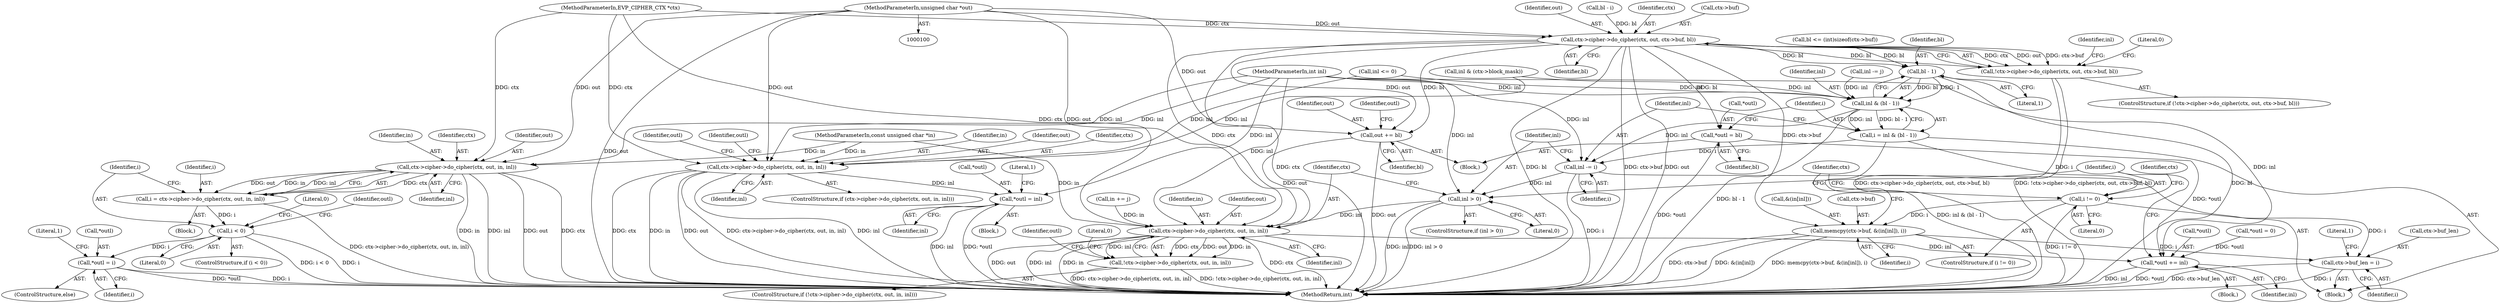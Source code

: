 digraph "0_openssl_3f3582139fbb259a1c3cbb0a25236500a409bf26@pointer" {
"1000102" [label="(MethodParameterIn,unsigned char *out)"];
"1000121" [label="(Call,ctx->cipher->do_cipher(ctx, out, in, inl))"];
"1000119" [label="(Call,i = ctx->cipher->do_cipher(ctx, out, in, inl))"];
"1000127" [label="(Call,i < 0)"];
"1000133" [label="(Call,*outl = i)"];
"1000168" [label="(Call,ctx->cipher->do_cipher(ctx, out, in, inl))"];
"1000174" [label="(Call,*outl = inl)"];
"1000259" [label="(Call,ctx->cipher->do_cipher(ctx, out, ctx->buf, bl))"];
"1000258" [label="(Call,!ctx->cipher->do_cipher(ctx, out, ctx->buf, bl))"];
"1000274" [label="(Call,out += bl)"];
"1000303" [label="(Call,ctx->cipher->do_cipher(ctx, out, in, inl))"];
"1000302" [label="(Call,!ctx->cipher->do_cipher(ctx, out, in, inl))"];
"1000310" [label="(Call,*outl += inl)"];
"1000277" [label="(Call,*outl = bl)"];
"1000290" [label="(Call,bl - 1)"];
"1000288" [label="(Call,inl & (bl - 1))"];
"1000286" [label="(Call,i = inl & (bl - 1))"];
"1000293" [label="(Call,inl -= i)"];
"1000297" [label="(Call,inl > 0)"];
"1000315" [label="(Call,i != 0)"];
"1000318" [label="(Call,memcpy(ctx->buf, &(in[inl]), i))"];
"1000327" [label="(Call,ctx->buf_len = i)"];
"1000312" [label="(Identifier,outl)"];
"1000303" [label="(Call,ctx->cipher->do_cipher(ctx, out, in, inl))"];
"1000262" [label="(Call,ctx->buf)"];
"1000291" [label="(Identifier,bl)"];
"1000310" [label="(Call,*outl += inl)"];
"1000125" [label="(Identifier,inl)"];
"1000105" [label="(MethodParameterIn,int inl)"];
"1000257" [label="(ControlStructure,if (!ctx->cipher->do_cipher(ctx, out, ctx->buf, bl)))"];
"1000302" [label="(Call,!ctx->cipher->do_cipher(ctx, out, in, inl))"];
"1000327" [label="(Call,ctx->buf_len = i)"];
"1000300" [label="(Block,)"];
"1000119" [label="(Call,i = ctx->cipher->do_cipher(ctx, out, in, inl))"];
"1000133" [label="(Call,*outl = i)"];
"1000134" [label="(Call,*outl)"];
"1000309" [label="(Literal,0)"];
"1000140" [label="(Call,inl <= 0)"];
"1000128" [label="(Identifier,i)"];
"1000328" [label="(Call,ctx->buf_len)"];
"1000287" [label="(Identifier,i)"];
"1000172" [label="(Identifier,inl)"];
"1000290" [label="(Call,bl - 1)"];
"1000271" [label="(Call,in += j)"];
"1000311" [label="(Call,*outl)"];
"1000280" [label="(Identifier,bl)"];
"1000132" [label="(ControlStructure,else)"];
"1000304" [label="(Identifier,ctx)"];
"1000314" [label="(ControlStructure,if (i != 0))"];
"1000293" [label="(Call,inl -= i)"];
"1000131" [label="(Literal,0)"];
"1000258" [label="(Call,!ctx->cipher->do_cipher(ctx, out, ctx->buf, bl))"];
"1000292" [label="(Literal,1)"];
"1000282" [label="(Call,*outl = 0)"];
"1000127" [label="(Call,i < 0)"];
"1000269" [label="(Identifier,inl)"];
"1000331" [label="(Identifier,i)"];
"1000121" [label="(Call,ctx->cipher->do_cipher(ctx, out, in, inl))"];
"1000333" [label="(Literal,1)"];
"1000286" [label="(Call,i = inl & (bl - 1))"];
"1000320" [label="(Identifier,ctx)"];
"1000101" [label="(MethodParameterIn,EVP_CIPHER_CTX *ctx)"];
"1000318" [label="(Call,memcpy(ctx->buf, &(in[inl]), i))"];
"1000316" [label="(Identifier,i)"];
"1000289" [label="(Identifier,inl)"];
"1000322" [label="(Call,&(in[inl]))"];
"1000274" [label="(Call,out += bl)"];
"1000276" [label="(Identifier,bl)"];
"1000135" [label="(Identifier,outl)"];
"1000294" [label="(Identifier,inl)"];
"1000104" [label="(MethodParameterIn,const unsigned char *in)"];
"1000171" [label="(Identifier,in)"];
"1000267" [label="(Literal,0)"];
"1000288" [label="(Call,inl & (bl - 1))"];
"1000317" [label="(Literal,0)"];
"1000177" [label="(Identifier,inl)"];
"1000242" [label="(Block,)"];
"1000306" [label="(Identifier,in)"];
"1000168" [label="(Call,ctx->cipher->do_cipher(ctx, out, in, inl))"];
"1000170" [label="(Identifier,out)"];
"1000301" [label="(ControlStructure,if (!ctx->cipher->do_cipher(ctx, out, in, inl)))"];
"1000174" [label="(Call,*outl = inl)"];
"1000129" [label="(Literal,0)"];
"1000124" [label="(Identifier,in)"];
"1000138" [label="(Literal,1)"];
"1000261" [label="(Identifier,out)"];
"1000295" [label="(Identifier,i)"];
"1000329" [label="(Identifier,ctx)"];
"1000169" [label="(Identifier,ctx)"];
"1000298" [label="(Identifier,inl)"];
"1000176" [label="(Identifier,outl)"];
"1000299" [label="(Literal,0)"];
"1000278" [label="(Call,*outl)"];
"1000120" [label="(Identifier,i)"];
"1000122" [label="(Identifier,ctx)"];
"1000305" [label="(Identifier,out)"];
"1000201" [label="(Call,bl <= (int)sizeof(ctx->buf))"];
"1000268" [label="(Call,inl -= j)"];
"1000167" [label="(ControlStructure,if (ctx->cipher->do_cipher(ctx, out, in, inl)))"];
"1000296" [label="(ControlStructure,if (inl > 0))"];
"1000265" [label="(Identifier,bl)"];
"1000307" [label="(Identifier,inl)"];
"1000319" [label="(Call,ctx->buf)"];
"1000245" [label="(Call,bl - i)"];
"1000313" [label="(Identifier,inl)"];
"1000123" [label="(Identifier,out)"];
"1000334" [label="(MethodReturn,int)"];
"1000136" [label="(Identifier,i)"];
"1000326" [label="(Identifier,i)"];
"1000126" [label="(ControlStructure,if (i < 0))"];
"1000184" [label="(Identifier,outl)"];
"1000315" [label="(Call,i != 0)"];
"1000102" [label="(MethodParameterIn,unsigned char *out)"];
"1000118" [label="(Block,)"];
"1000275" [label="(Identifier,out)"];
"1000259" [label="(Call,ctx->cipher->do_cipher(ctx, out, ctx->buf, bl))"];
"1000173" [label="(Block,)"];
"1000106" [label="(Block,)"];
"1000279" [label="(Identifier,outl)"];
"1000297" [label="(Call,inl > 0)"];
"1000179" [label="(Literal,1)"];
"1000160" [label="(Call,inl & (ctx->block_mask))"];
"1000175" [label="(Call,*outl)"];
"1000260" [label="(Identifier,ctx)"];
"1000277" [label="(Call,*outl = bl)"];
"1000102" -> "1000100"  [label="AST: "];
"1000102" -> "1000334"  [label="DDG: out"];
"1000102" -> "1000121"  [label="DDG: out"];
"1000102" -> "1000168"  [label="DDG: out"];
"1000102" -> "1000259"  [label="DDG: out"];
"1000102" -> "1000274"  [label="DDG: out"];
"1000102" -> "1000303"  [label="DDG: out"];
"1000121" -> "1000119"  [label="AST: "];
"1000121" -> "1000125"  [label="CFG: "];
"1000122" -> "1000121"  [label="AST: "];
"1000123" -> "1000121"  [label="AST: "];
"1000124" -> "1000121"  [label="AST: "];
"1000125" -> "1000121"  [label="AST: "];
"1000119" -> "1000121"  [label="CFG: "];
"1000121" -> "1000334"  [label="DDG: in"];
"1000121" -> "1000334"  [label="DDG: inl"];
"1000121" -> "1000334"  [label="DDG: out"];
"1000121" -> "1000334"  [label="DDG: ctx"];
"1000121" -> "1000119"  [label="DDG: ctx"];
"1000121" -> "1000119"  [label="DDG: out"];
"1000121" -> "1000119"  [label="DDG: in"];
"1000121" -> "1000119"  [label="DDG: inl"];
"1000101" -> "1000121"  [label="DDG: ctx"];
"1000104" -> "1000121"  [label="DDG: in"];
"1000105" -> "1000121"  [label="DDG: inl"];
"1000119" -> "1000118"  [label="AST: "];
"1000120" -> "1000119"  [label="AST: "];
"1000128" -> "1000119"  [label="CFG: "];
"1000119" -> "1000334"  [label="DDG: ctx->cipher->do_cipher(ctx, out, in, inl)"];
"1000119" -> "1000127"  [label="DDG: i"];
"1000127" -> "1000126"  [label="AST: "];
"1000127" -> "1000129"  [label="CFG: "];
"1000128" -> "1000127"  [label="AST: "];
"1000129" -> "1000127"  [label="AST: "];
"1000131" -> "1000127"  [label="CFG: "];
"1000135" -> "1000127"  [label="CFG: "];
"1000127" -> "1000334"  [label="DDG: i < 0"];
"1000127" -> "1000334"  [label="DDG: i"];
"1000127" -> "1000133"  [label="DDG: i"];
"1000133" -> "1000132"  [label="AST: "];
"1000133" -> "1000136"  [label="CFG: "];
"1000134" -> "1000133"  [label="AST: "];
"1000136" -> "1000133"  [label="AST: "];
"1000138" -> "1000133"  [label="CFG: "];
"1000133" -> "1000334"  [label="DDG: *outl"];
"1000133" -> "1000334"  [label="DDG: i"];
"1000168" -> "1000167"  [label="AST: "];
"1000168" -> "1000172"  [label="CFG: "];
"1000169" -> "1000168"  [label="AST: "];
"1000170" -> "1000168"  [label="AST: "];
"1000171" -> "1000168"  [label="AST: "];
"1000172" -> "1000168"  [label="AST: "];
"1000176" -> "1000168"  [label="CFG: "];
"1000184" -> "1000168"  [label="CFG: "];
"1000168" -> "1000334"  [label="DDG: ctx->cipher->do_cipher(ctx, out, in, inl)"];
"1000168" -> "1000334"  [label="DDG: inl"];
"1000168" -> "1000334"  [label="DDG: ctx"];
"1000168" -> "1000334"  [label="DDG: in"];
"1000168" -> "1000334"  [label="DDG: out"];
"1000101" -> "1000168"  [label="DDG: ctx"];
"1000104" -> "1000168"  [label="DDG: in"];
"1000140" -> "1000168"  [label="DDG: inl"];
"1000160" -> "1000168"  [label="DDG: inl"];
"1000105" -> "1000168"  [label="DDG: inl"];
"1000168" -> "1000174"  [label="DDG: inl"];
"1000174" -> "1000173"  [label="AST: "];
"1000174" -> "1000177"  [label="CFG: "];
"1000175" -> "1000174"  [label="AST: "];
"1000177" -> "1000174"  [label="AST: "];
"1000179" -> "1000174"  [label="CFG: "];
"1000174" -> "1000334"  [label="DDG: inl"];
"1000174" -> "1000334"  [label="DDG: *outl"];
"1000105" -> "1000174"  [label="DDG: inl"];
"1000259" -> "1000258"  [label="AST: "];
"1000259" -> "1000265"  [label="CFG: "];
"1000260" -> "1000259"  [label="AST: "];
"1000261" -> "1000259"  [label="AST: "];
"1000262" -> "1000259"  [label="AST: "];
"1000265" -> "1000259"  [label="AST: "];
"1000258" -> "1000259"  [label="CFG: "];
"1000259" -> "1000334"  [label="DDG: ctx"];
"1000259" -> "1000334"  [label="DDG: bl"];
"1000259" -> "1000334"  [label="DDG: ctx->buf"];
"1000259" -> "1000334"  [label="DDG: out"];
"1000259" -> "1000258"  [label="DDG: ctx"];
"1000259" -> "1000258"  [label="DDG: out"];
"1000259" -> "1000258"  [label="DDG: ctx->buf"];
"1000259" -> "1000258"  [label="DDG: bl"];
"1000101" -> "1000259"  [label="DDG: ctx"];
"1000245" -> "1000259"  [label="DDG: bl"];
"1000259" -> "1000274"  [label="DDG: bl"];
"1000259" -> "1000274"  [label="DDG: out"];
"1000259" -> "1000277"  [label="DDG: bl"];
"1000259" -> "1000290"  [label="DDG: bl"];
"1000259" -> "1000303"  [label="DDG: ctx"];
"1000259" -> "1000318"  [label="DDG: ctx->buf"];
"1000258" -> "1000257"  [label="AST: "];
"1000267" -> "1000258"  [label="CFG: "];
"1000269" -> "1000258"  [label="CFG: "];
"1000258" -> "1000334"  [label="DDG: ctx->cipher->do_cipher(ctx, out, ctx->buf, bl)"];
"1000258" -> "1000334"  [label="DDG: !ctx->cipher->do_cipher(ctx, out, ctx->buf, bl)"];
"1000274" -> "1000242"  [label="AST: "];
"1000274" -> "1000276"  [label="CFG: "];
"1000275" -> "1000274"  [label="AST: "];
"1000276" -> "1000274"  [label="AST: "];
"1000279" -> "1000274"  [label="CFG: "];
"1000274" -> "1000334"  [label="DDG: out"];
"1000274" -> "1000303"  [label="DDG: out"];
"1000303" -> "1000302"  [label="AST: "];
"1000303" -> "1000307"  [label="CFG: "];
"1000304" -> "1000303"  [label="AST: "];
"1000305" -> "1000303"  [label="AST: "];
"1000306" -> "1000303"  [label="AST: "];
"1000307" -> "1000303"  [label="AST: "];
"1000302" -> "1000303"  [label="CFG: "];
"1000303" -> "1000334"  [label="DDG: ctx"];
"1000303" -> "1000334"  [label="DDG: out"];
"1000303" -> "1000334"  [label="DDG: inl"];
"1000303" -> "1000334"  [label="DDG: in"];
"1000303" -> "1000302"  [label="DDG: ctx"];
"1000303" -> "1000302"  [label="DDG: out"];
"1000303" -> "1000302"  [label="DDG: in"];
"1000303" -> "1000302"  [label="DDG: inl"];
"1000101" -> "1000303"  [label="DDG: ctx"];
"1000271" -> "1000303"  [label="DDG: in"];
"1000104" -> "1000303"  [label="DDG: in"];
"1000297" -> "1000303"  [label="DDG: inl"];
"1000105" -> "1000303"  [label="DDG: inl"];
"1000303" -> "1000310"  [label="DDG: inl"];
"1000302" -> "1000301"  [label="AST: "];
"1000309" -> "1000302"  [label="CFG: "];
"1000312" -> "1000302"  [label="CFG: "];
"1000302" -> "1000334"  [label="DDG: ctx->cipher->do_cipher(ctx, out, in, inl)"];
"1000302" -> "1000334"  [label="DDG: !ctx->cipher->do_cipher(ctx, out, in, inl)"];
"1000310" -> "1000300"  [label="AST: "];
"1000310" -> "1000313"  [label="CFG: "];
"1000311" -> "1000310"  [label="AST: "];
"1000313" -> "1000310"  [label="AST: "];
"1000316" -> "1000310"  [label="CFG: "];
"1000310" -> "1000334"  [label="DDG: inl"];
"1000310" -> "1000334"  [label="DDG: *outl"];
"1000105" -> "1000310"  [label="DDG: inl"];
"1000277" -> "1000310"  [label="DDG: *outl"];
"1000282" -> "1000310"  [label="DDG: *outl"];
"1000277" -> "1000242"  [label="AST: "];
"1000277" -> "1000280"  [label="CFG: "];
"1000278" -> "1000277"  [label="AST: "];
"1000280" -> "1000277"  [label="AST: "];
"1000287" -> "1000277"  [label="CFG: "];
"1000277" -> "1000334"  [label="DDG: *outl"];
"1000290" -> "1000288"  [label="AST: "];
"1000290" -> "1000292"  [label="CFG: "];
"1000291" -> "1000290"  [label="AST: "];
"1000292" -> "1000290"  [label="AST: "];
"1000288" -> "1000290"  [label="CFG: "];
"1000290" -> "1000334"  [label="DDG: bl"];
"1000290" -> "1000288"  [label="DDG: bl"];
"1000290" -> "1000288"  [label="DDG: 1"];
"1000201" -> "1000290"  [label="DDG: bl"];
"1000288" -> "1000286"  [label="AST: "];
"1000289" -> "1000288"  [label="AST: "];
"1000286" -> "1000288"  [label="CFG: "];
"1000288" -> "1000334"  [label="DDG: bl - 1"];
"1000288" -> "1000286"  [label="DDG: inl"];
"1000288" -> "1000286"  [label="DDG: bl - 1"];
"1000140" -> "1000288"  [label="DDG: inl"];
"1000268" -> "1000288"  [label="DDG: inl"];
"1000160" -> "1000288"  [label="DDG: inl"];
"1000105" -> "1000288"  [label="DDG: inl"];
"1000288" -> "1000293"  [label="DDG: inl"];
"1000286" -> "1000106"  [label="AST: "];
"1000287" -> "1000286"  [label="AST: "];
"1000294" -> "1000286"  [label="CFG: "];
"1000286" -> "1000334"  [label="DDG: inl & (bl - 1)"];
"1000286" -> "1000293"  [label="DDG: i"];
"1000286" -> "1000315"  [label="DDG: i"];
"1000293" -> "1000106"  [label="AST: "];
"1000293" -> "1000295"  [label="CFG: "];
"1000294" -> "1000293"  [label="AST: "];
"1000295" -> "1000293"  [label="AST: "];
"1000298" -> "1000293"  [label="CFG: "];
"1000293" -> "1000334"  [label="DDG: i"];
"1000105" -> "1000293"  [label="DDG: inl"];
"1000293" -> "1000297"  [label="DDG: inl"];
"1000297" -> "1000296"  [label="AST: "];
"1000297" -> "1000299"  [label="CFG: "];
"1000298" -> "1000297"  [label="AST: "];
"1000299" -> "1000297"  [label="AST: "];
"1000304" -> "1000297"  [label="CFG: "];
"1000316" -> "1000297"  [label="CFG: "];
"1000297" -> "1000334"  [label="DDG: inl"];
"1000297" -> "1000334"  [label="DDG: inl > 0"];
"1000105" -> "1000297"  [label="DDG: inl"];
"1000315" -> "1000314"  [label="AST: "];
"1000315" -> "1000317"  [label="CFG: "];
"1000316" -> "1000315"  [label="AST: "];
"1000317" -> "1000315"  [label="AST: "];
"1000320" -> "1000315"  [label="CFG: "];
"1000329" -> "1000315"  [label="CFG: "];
"1000315" -> "1000334"  [label="DDG: i != 0"];
"1000315" -> "1000318"  [label="DDG: i"];
"1000315" -> "1000327"  [label="DDG: i"];
"1000318" -> "1000314"  [label="AST: "];
"1000318" -> "1000326"  [label="CFG: "];
"1000319" -> "1000318"  [label="AST: "];
"1000322" -> "1000318"  [label="AST: "];
"1000326" -> "1000318"  [label="AST: "];
"1000329" -> "1000318"  [label="CFG: "];
"1000318" -> "1000334"  [label="DDG: memcpy(ctx->buf, &(in[inl]), i)"];
"1000318" -> "1000334"  [label="DDG: ctx->buf"];
"1000318" -> "1000334"  [label="DDG: &(in[inl])"];
"1000318" -> "1000327"  [label="DDG: i"];
"1000327" -> "1000106"  [label="AST: "];
"1000327" -> "1000331"  [label="CFG: "];
"1000328" -> "1000327"  [label="AST: "];
"1000331" -> "1000327"  [label="AST: "];
"1000333" -> "1000327"  [label="CFG: "];
"1000327" -> "1000334"  [label="DDG: ctx->buf_len"];
"1000327" -> "1000334"  [label="DDG: i"];
}
